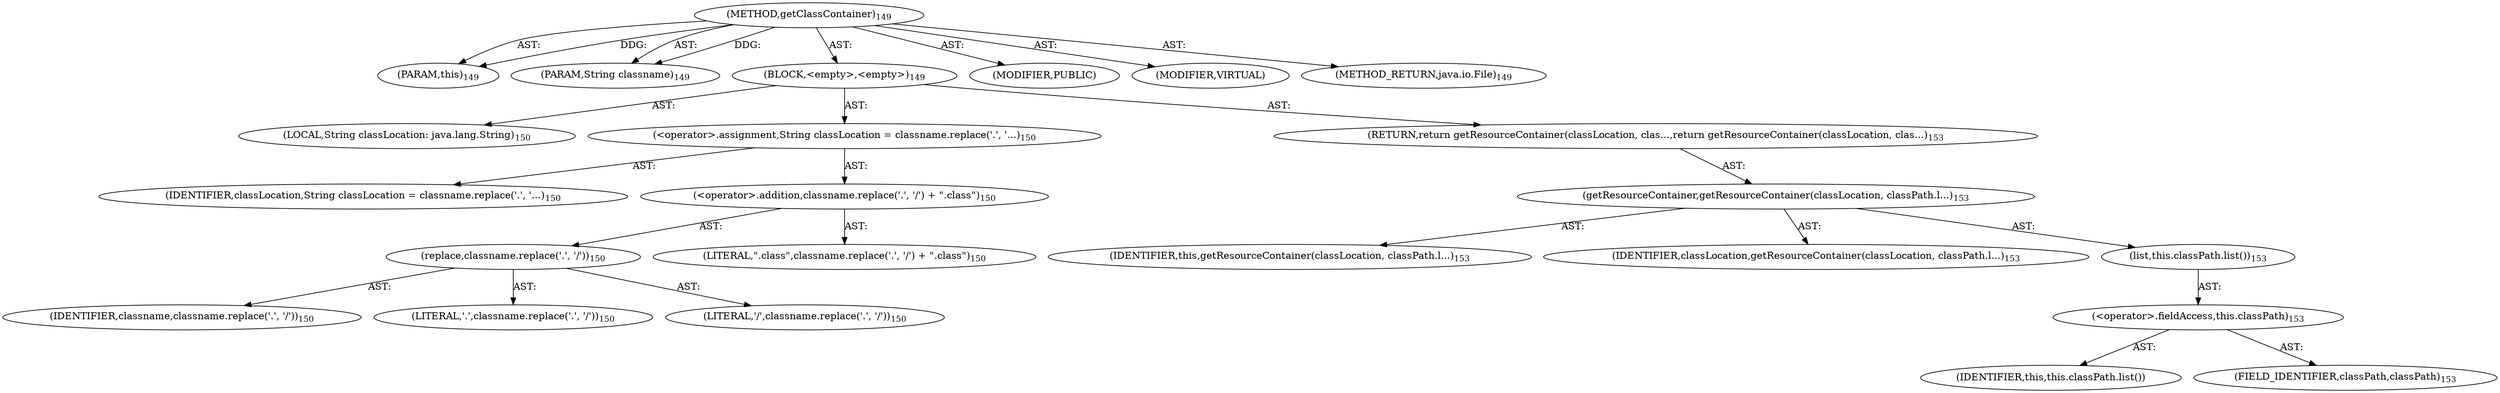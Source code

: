 digraph "getClassContainer" {  
"111669149700" [label = <(METHOD,getClassContainer)<SUB>149</SUB>> ]
"115964116995" [label = <(PARAM,this)<SUB>149</SUB>> ]
"115964117001" [label = <(PARAM,String classname)<SUB>149</SUB>> ]
"25769803784" [label = <(BLOCK,&lt;empty&gt;,&lt;empty&gt;)<SUB>149</SUB>> ]
"94489280513" [label = <(LOCAL,String classLocation: java.lang.String)<SUB>150</SUB>> ]
"30064771115" [label = <(&lt;operator&gt;.assignment,String classLocation = classname.replace('.', '...)<SUB>150</SUB>> ]
"68719476767" [label = <(IDENTIFIER,classLocation,String classLocation = classname.replace('.', '...)<SUB>150</SUB>> ]
"30064771116" [label = <(&lt;operator&gt;.addition,classname.replace('.', '/') + &quot;.class&quot;)<SUB>150</SUB>> ]
"30064771117" [label = <(replace,classname.replace('.', '/'))<SUB>150</SUB>> ]
"68719476768" [label = <(IDENTIFIER,classname,classname.replace('.', '/'))<SUB>150</SUB>> ]
"90194313222" [label = <(LITERAL,'.',classname.replace('.', '/'))<SUB>150</SUB>> ]
"90194313223" [label = <(LITERAL,'/',classname.replace('.', '/'))<SUB>150</SUB>> ]
"90194313224" [label = <(LITERAL,&quot;.class&quot;,classname.replace('.', '/') + &quot;.class&quot;)<SUB>150</SUB>> ]
"146028888066" [label = <(RETURN,return getResourceContainer(classLocation, clas...,return getResourceContainer(classLocation, clas...)<SUB>153</SUB>> ]
"30064771118" [label = <(getResourceContainer,getResourceContainer(classLocation, classPath.l...)<SUB>153</SUB>> ]
"68719476740" [label = <(IDENTIFIER,this,getResourceContainer(classLocation, classPath.l...)<SUB>153</SUB>> ]
"68719476769" [label = <(IDENTIFIER,classLocation,getResourceContainer(classLocation, classPath.l...)<SUB>153</SUB>> ]
"30064771119" [label = <(list,this.classPath.list())<SUB>153</SUB>> ]
"30064771120" [label = <(&lt;operator&gt;.fieldAccess,this.classPath)<SUB>153</SUB>> ]
"68719476770" [label = <(IDENTIFIER,this,this.classPath.list())> ]
"55834574865" [label = <(FIELD_IDENTIFIER,classPath,classPath)<SUB>153</SUB>> ]
"133143986193" [label = <(MODIFIER,PUBLIC)> ]
"133143986194" [label = <(MODIFIER,VIRTUAL)> ]
"128849018884" [label = <(METHOD_RETURN,java.io.File)<SUB>149</SUB>> ]
  "111669149700" -> "115964116995"  [ label = "AST: "] 
  "111669149700" -> "115964117001"  [ label = "AST: "] 
  "111669149700" -> "25769803784"  [ label = "AST: "] 
  "111669149700" -> "133143986193"  [ label = "AST: "] 
  "111669149700" -> "133143986194"  [ label = "AST: "] 
  "111669149700" -> "128849018884"  [ label = "AST: "] 
  "25769803784" -> "94489280513"  [ label = "AST: "] 
  "25769803784" -> "30064771115"  [ label = "AST: "] 
  "25769803784" -> "146028888066"  [ label = "AST: "] 
  "30064771115" -> "68719476767"  [ label = "AST: "] 
  "30064771115" -> "30064771116"  [ label = "AST: "] 
  "30064771116" -> "30064771117"  [ label = "AST: "] 
  "30064771116" -> "90194313224"  [ label = "AST: "] 
  "30064771117" -> "68719476768"  [ label = "AST: "] 
  "30064771117" -> "90194313222"  [ label = "AST: "] 
  "30064771117" -> "90194313223"  [ label = "AST: "] 
  "146028888066" -> "30064771118"  [ label = "AST: "] 
  "30064771118" -> "68719476740"  [ label = "AST: "] 
  "30064771118" -> "68719476769"  [ label = "AST: "] 
  "30064771118" -> "30064771119"  [ label = "AST: "] 
  "30064771119" -> "30064771120"  [ label = "AST: "] 
  "30064771120" -> "68719476770"  [ label = "AST: "] 
  "30064771120" -> "55834574865"  [ label = "AST: "] 
  "111669149700" -> "115964116995"  [ label = "DDG: "] 
  "111669149700" -> "115964117001"  [ label = "DDG: "] 
}

